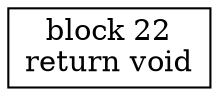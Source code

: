 digraph "String.output():void" {
size = "11,7.5";
codeblock_22 [ shape = box, label = "block 22\nreturn void"];
}
